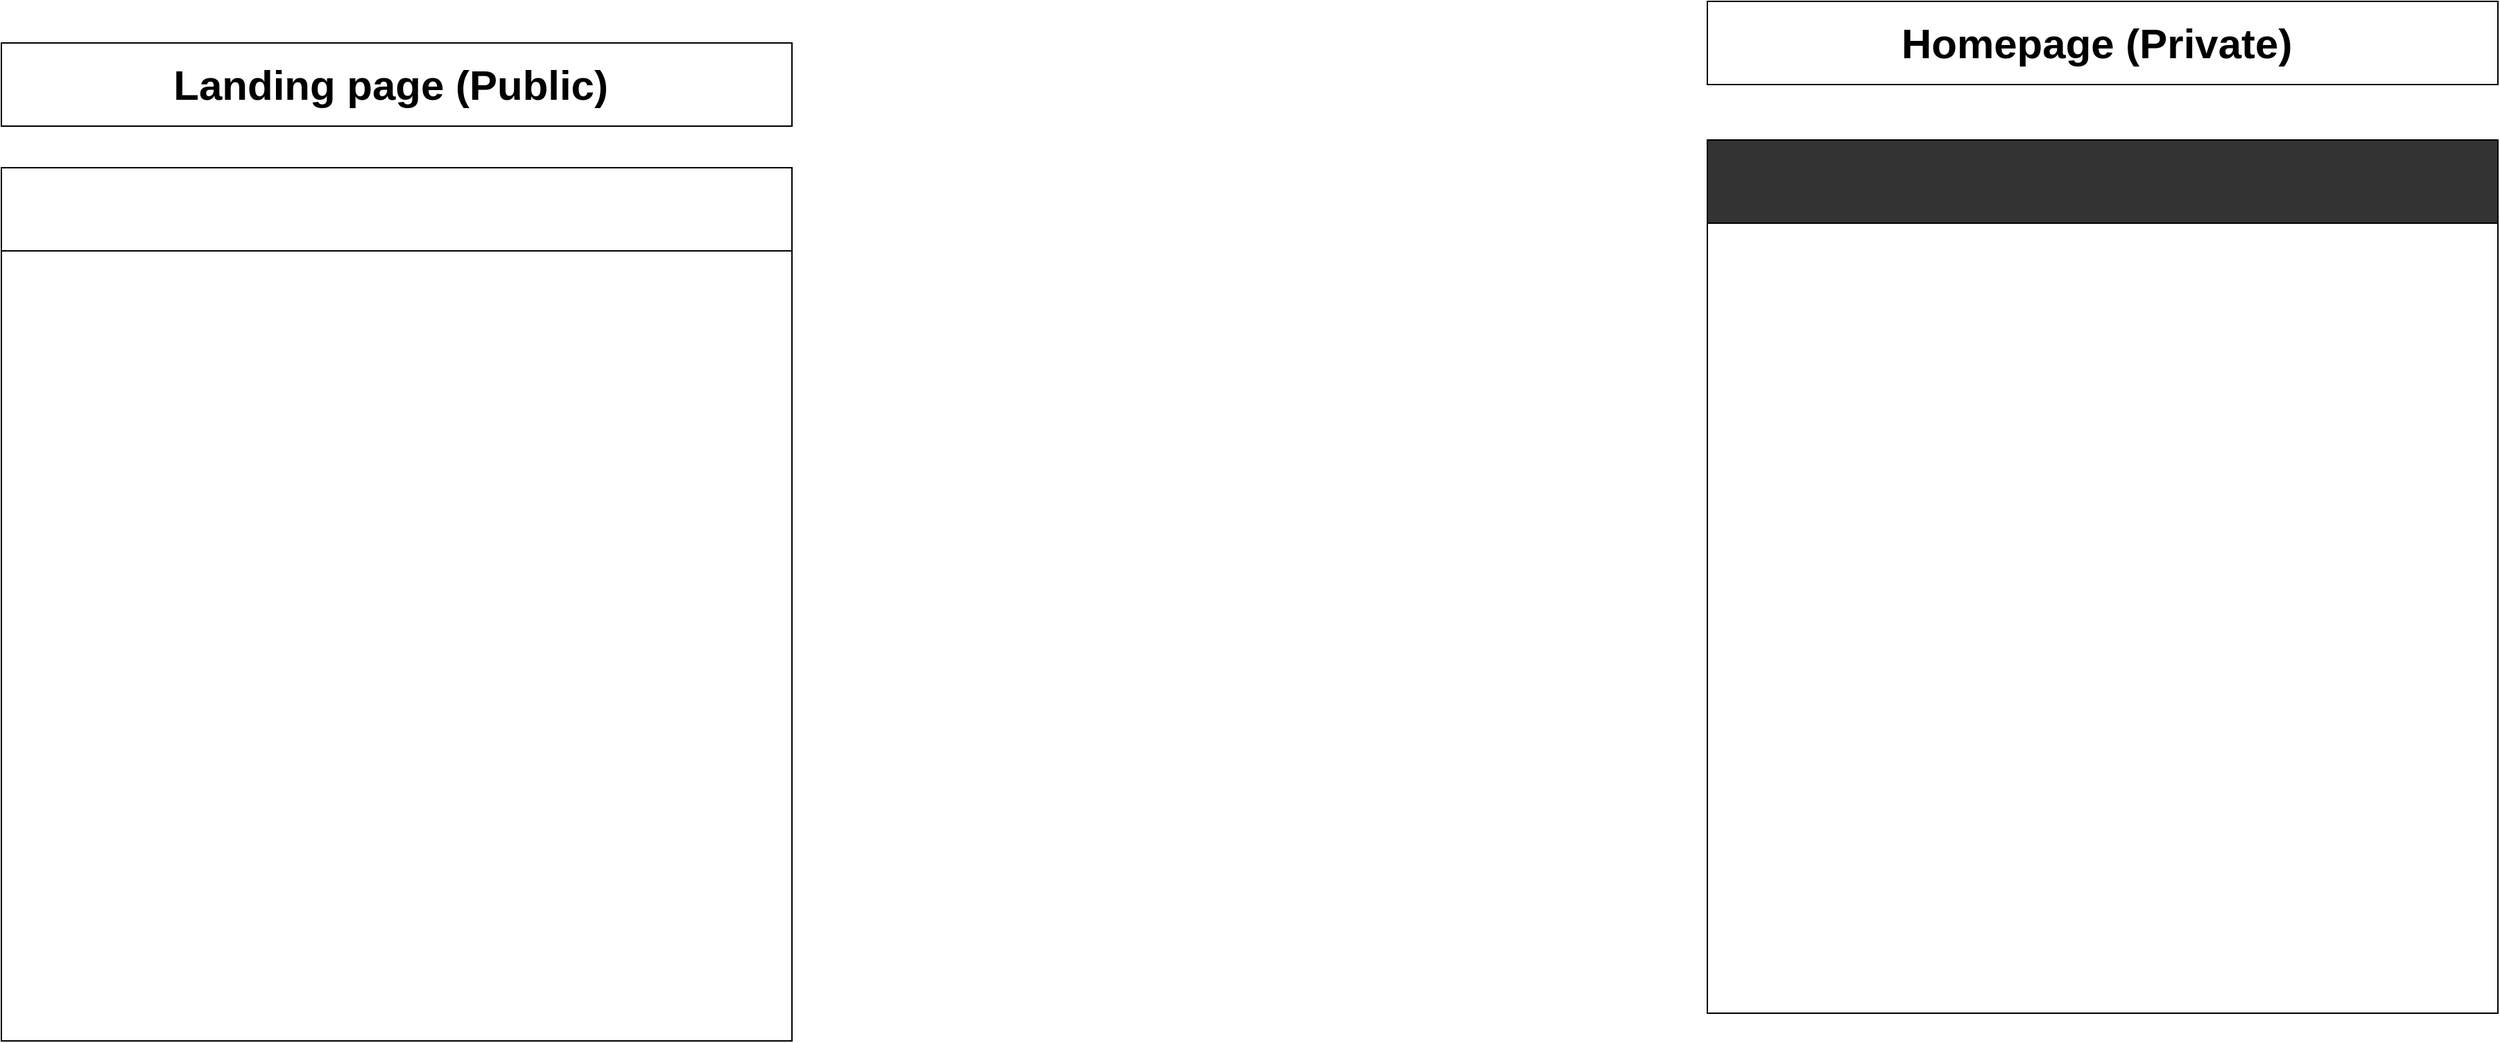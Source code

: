 <mxfile version="20.5.1" type="device"><diagram name="Page-1" id="c9db0220-8083-56f3-ca83-edcdcd058819"><mxGraphModel dx="3270" dy="1053" grid="1" gridSize="10" guides="1" tooltips="1" connect="1" arrows="1" fold="1" page="1" pageScale="1.5" pageWidth="826" pageHeight="1169" background="#ffffff" math="0" shadow="0"><root><mxCell id="0" style=";html=1;"/><mxCell id="1" style=";html=1;" parent="0"/><mxCell id="nGtt4q5WlRHxSUTRT9Mn-1" value="&lt;b&gt;&lt;font style=&quot;font-size: 30px;&quot;&gt;Landing page (Public)&amp;nbsp;&lt;/font&gt;&lt;/b&gt;" style="rounded=0;whiteSpace=wrap;html=1;" vertex="1" parent="1"><mxGeometry x="-650" y="50" width="570" height="60" as="geometry"/></mxCell><mxCell id="nGtt4q5WlRHxSUTRT9Mn-2" value="&lt;b&gt;&lt;font style=&quot;font-size: 30px;&quot;&gt;Homepage (Private)&amp;nbsp;&lt;/font&gt;&lt;/b&gt;" style="rounded=0;whiteSpace=wrap;html=1;" vertex="1" parent="1"><mxGeometry x="580" y="20" width="570" height="60" as="geometry"/></mxCell><mxCell id="nGtt4q5WlRHxSUTRT9Mn-3" value="" style="rounded=0;whiteSpace=wrap;html=1;fontSize=30;" vertex="1" parent="1"><mxGeometry x="-650" y="140" width="570" height="630" as="geometry"/></mxCell><mxCell id="nGtt4q5WlRHxSUTRT9Mn-4" value="" style="rounded=0;whiteSpace=wrap;html=1;fontSize=30;" vertex="1" parent="1"><mxGeometry x="580" y="120" width="570" height="630" as="geometry"/></mxCell><mxCell id="nGtt4q5WlRHxSUTRT9Mn-5" value="" style="rounded=0;whiteSpace=wrap;html=1;fontSize=30;" vertex="1" parent="1"><mxGeometry x="-650" y="140" width="570" height="60" as="geometry"/></mxCell><mxCell id="nGtt4q5WlRHxSUTRT9Mn-6" value="" style="rounded=0;whiteSpace=wrap;html=1;fontSize=30;fillColor=#333333;" vertex="1" parent="1"><mxGeometry x="580" y="120" width="570" height="60" as="geometry"/></mxCell></root></mxGraphModel></diagram></mxfile>